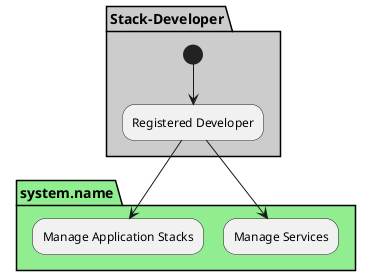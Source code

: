 @startuml


partition "Stack-Developer"  #cccccc {
  (*) --> "Registered Developer"
}

partition "system.name" #lightgreen {
  "Registered Developer" --> "Manage Services"
  "Registered Developer" --> "Manage Application Stacks"
}

@enduml
